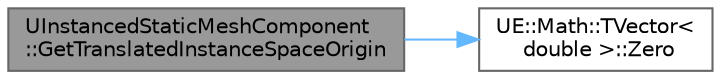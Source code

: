 digraph "UInstancedStaticMeshComponent::GetTranslatedInstanceSpaceOrigin"
{
 // INTERACTIVE_SVG=YES
 // LATEX_PDF_SIZE
  bgcolor="transparent";
  edge [fontname=Helvetica,fontsize=10,labelfontname=Helvetica,labelfontsize=10];
  node [fontname=Helvetica,fontsize=10,shape=box,height=0.2,width=0.4];
  rankdir="LR";
  Node1 [id="Node000001",label="UInstancedStaticMeshComponent\l::GetTranslatedInstanceSpaceOrigin",height=0.2,width=0.4,color="gray40", fillcolor="grey60", style="filled", fontcolor="black",tooltip="Get the translated space for instance transforms to be passed to the renderer."];
  Node1 -> Node2 [id="edge1_Node000001_Node000002",color="steelblue1",style="solid",tooltip=" "];
  Node2 [id="Node000002",label="UE::Math::TVector\<\l double \>::Zero",height=0.2,width=0.4,color="grey40", fillcolor="white", style="filled",URL="$de/d77/structUE_1_1Math_1_1TVector.html#a2ae137e3abc6e72d0f1f85addc5c537f",tooltip=" "];
}
